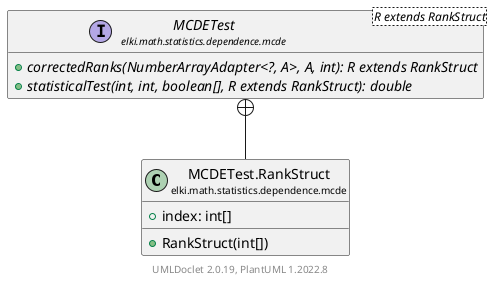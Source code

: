 @startuml
    remove .*\.(Instance|Par|Parameterizer|Factory)$
    set namespaceSeparator none
    hide empty fields
    hide empty methods

    class "<size:14>MCDETest.RankStruct\n<size:10>elki.math.statistics.dependence.mcde" as elki.math.statistics.dependence.mcde.MCDETest.RankStruct [[MCDETest.RankStruct.html]] {
        +index: int[]
        +RankStruct(int[])
    }

    interface "<size:14>MCDETest\n<size:10>elki.math.statistics.dependence.mcde" as elki.math.statistics.dependence.mcde.MCDETest<R extends RankStruct> [[MCDETest.html]] {
        {abstract} +correctedRanks(NumberArrayAdapter<?, A>, A, int): R extends RankStruct
        {abstract} +statisticalTest(int, int, boolean[], R extends RankStruct): double
    }

    elki.math.statistics.dependence.mcde.MCDETest +-- elki.math.statistics.dependence.mcde.MCDETest.RankStruct

    center footer UMLDoclet 2.0.19, PlantUML 1.2022.8
@enduml
